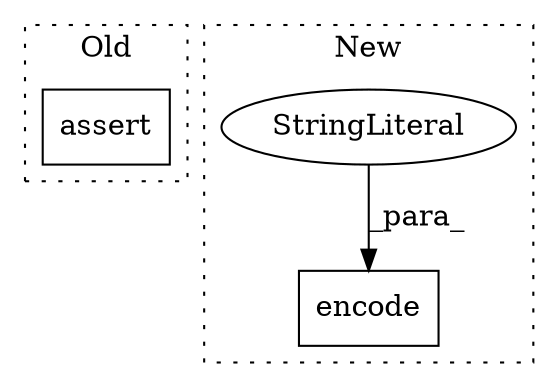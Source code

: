 digraph G {
subgraph cluster0 {
1 [label="assert" a="6" s="2140" l="7" shape="box"];
label = "Old";
style="dotted";
}
subgraph cluster1 {
2 [label="encode" a="32" s="2071,2084" l="7,1" shape="box"];
3 [label="StringLiteral" a="45" s="2078" l="6" shape="ellipse"];
label = "New";
style="dotted";
}
3 -> 2 [label="_para_"];
}